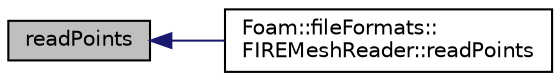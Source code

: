 digraph "readPoints"
{
  bgcolor="transparent";
  edge [fontname="Helvetica",fontsize="10",labelfontname="Helvetica",labelfontsize="10"];
  node [fontname="Helvetica",fontsize="10",shape=record];
  rankdir="LR";
  Node1 [label="readPoints",height=0.2,width=0.4,color="black", fillcolor="grey75", style="filled" fontcolor="black"];
  Node1 -> Node2 [dir="back",color="midnightblue",fontsize="10",style="solid",fontname="Helvetica"];
  Node2 [label="Foam::fileFormats::\lFIREMeshReader::readPoints",height=0.2,width=0.4,color="black",URL="$classFoam_1_1fileFormats_1_1FIREMeshReader.html#acb791a49cf10d30c47de64225bbae412",tooltip="Read points from file. "];
}
